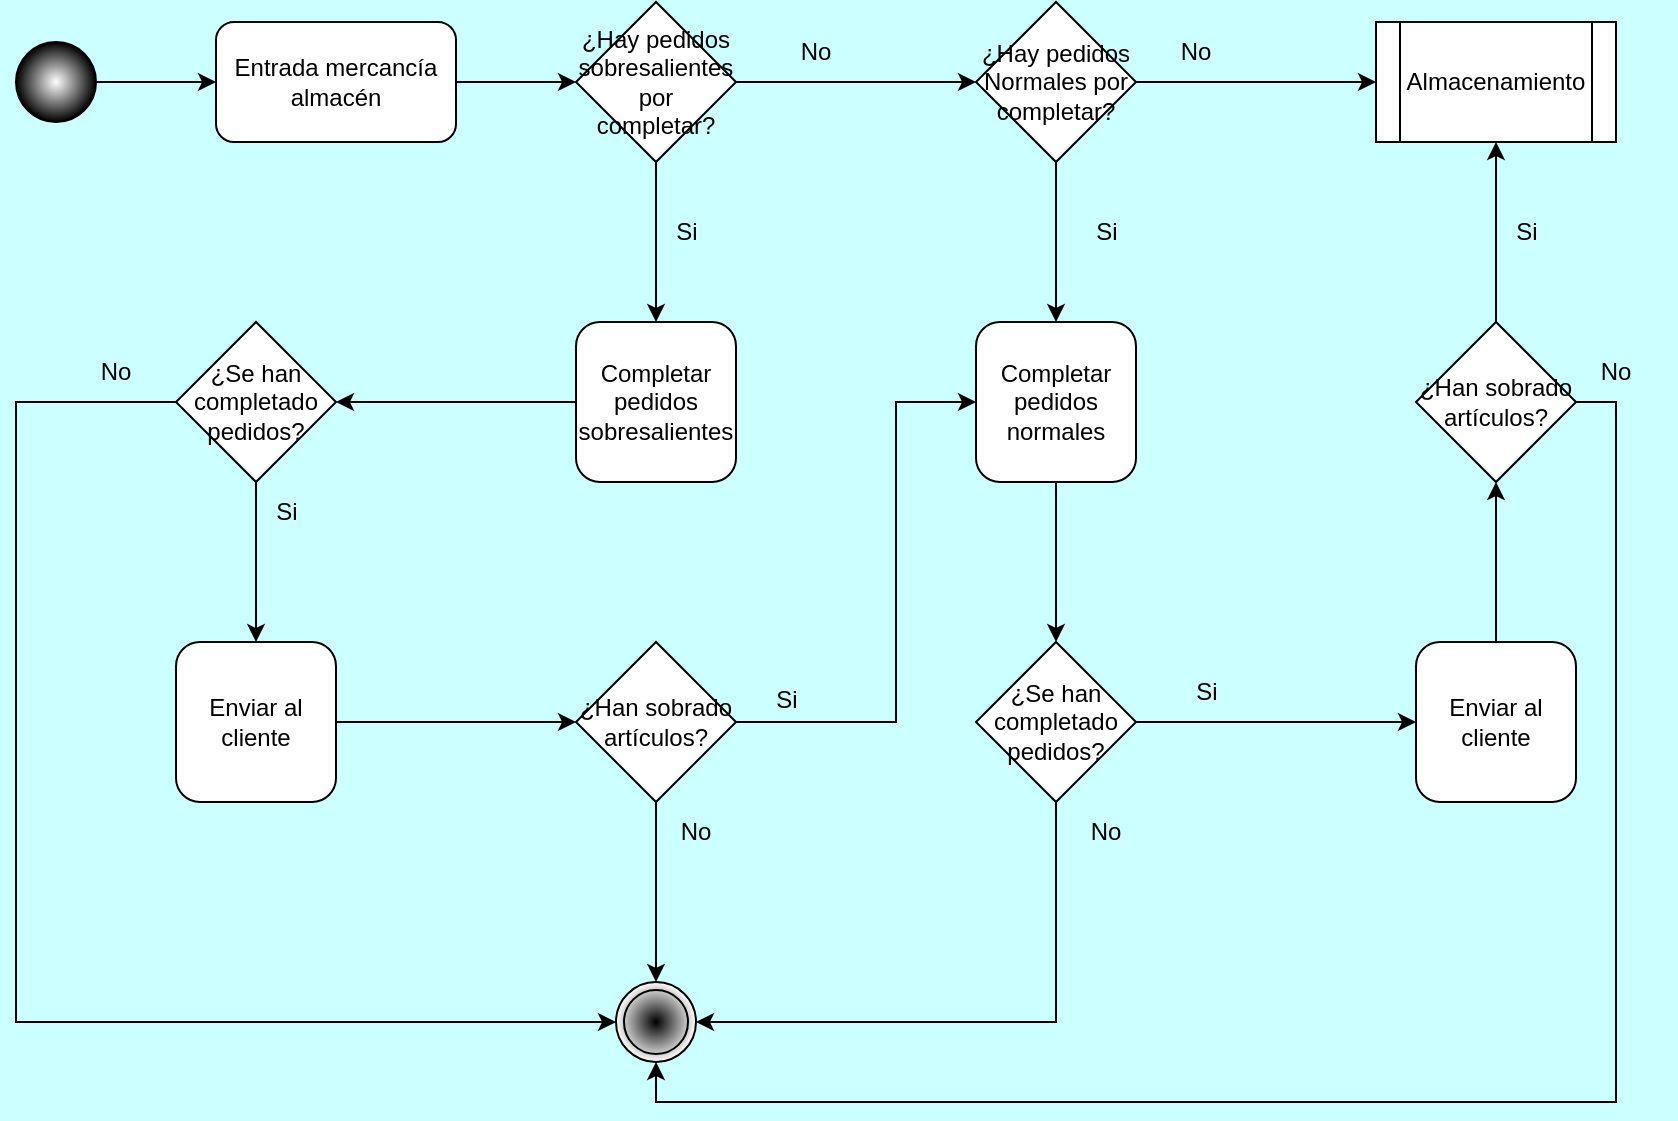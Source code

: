 <mxfile version="23.1.5" type="device">
  <diagram name="Página-1" id="Rganr19uKsDzd_jjGSZs">
    <mxGraphModel dx="1748" dy="882" grid="1" gridSize="10" guides="1" tooltips="1" connect="1" arrows="1" fold="1" page="1" pageScale="1" pageWidth="1169" pageHeight="827" background="#CCFFFF" math="0" shadow="0">
      <root>
        <mxCell id="0" />
        <mxCell id="1" parent="0" />
        <mxCell id="RUCjFSHT4EMNl13ghefK-5" style="edgeStyle=orthogonalEdgeStyle;rounded=0;orthogonalLoop=1;jettySize=auto;html=1;exitX=1;exitY=0.5;exitDx=0;exitDy=0;entryX=0;entryY=0.5;entryDx=0;entryDy=0;" parent="1" source="KhnNNgycjfnA8WjDQx8Y-1" target="RUCjFSHT4EMNl13ghefK-2" edge="1">
          <mxGeometry relative="1" as="geometry" />
        </mxCell>
        <mxCell id="KhnNNgycjfnA8WjDQx8Y-1" value="Entrada mercancía almacén" style="rounded=1;whiteSpace=wrap;html=1;" parent="1" vertex="1">
          <mxGeometry x="340" y="90" width="120" height="60" as="geometry" />
        </mxCell>
        <mxCell id="RUCjFSHT4EMNl13ghefK-1" style="edgeStyle=orthogonalEdgeStyle;rounded=0;orthogonalLoop=1;jettySize=auto;html=1;exitX=1;exitY=0.5;exitDx=0;exitDy=0;" parent="1" source="KhnNNgycjfnA8WjDQx8Y-6" target="KhnNNgycjfnA8WjDQx8Y-1" edge="1">
          <mxGeometry relative="1" as="geometry" />
        </mxCell>
        <mxCell id="KhnNNgycjfnA8WjDQx8Y-6" value="" style="ellipse;whiteSpace=wrap;html=1;aspect=fixed;fillColor=#FFFFFF;fillStyle=auto;gradientColor=#000000;gradientDirection=radial;" parent="1" vertex="1">
          <mxGeometry x="240" y="100" width="40" height="40" as="geometry" />
        </mxCell>
        <mxCell id="KhnNNgycjfnA8WjDQx8Y-18" value="" style="ellipse;shape=doubleEllipse;whiteSpace=wrap;html=1;aspect=fixed;gradientColor=#FFFFFF;gradientDirection=radial;fillColor=#000000;" parent="1" vertex="1">
          <mxGeometry x="540" y="570" width="40" height="40" as="geometry" />
        </mxCell>
        <mxCell id="8gqbpLLkER0GLrXkm65x-8" value="No" style="text;html=1;strokeColor=none;fillColor=none;align=center;verticalAlign=middle;whiteSpace=wrap;rounded=0;" parent="1" vertex="1">
          <mxGeometry x="1010" y="250" width="60" height="30" as="geometry" />
        </mxCell>
        <mxCell id="8gqbpLLkER0GLrXkm65x-9" value="Si" style="text;html=1;align=center;verticalAlign=middle;resizable=0;points=[];autosize=1;strokeColor=none;fillColor=none;" parent="1" vertex="1">
          <mxGeometry x="980" y="180" width="30" height="30" as="geometry" />
        </mxCell>
        <mxCell id="RUCjFSHT4EMNl13ghefK-6" style="edgeStyle=orthogonalEdgeStyle;rounded=0;orthogonalLoop=1;jettySize=auto;html=1;exitX=1;exitY=0.5;exitDx=0;exitDy=0;entryX=0;entryY=0.5;entryDx=0;entryDy=0;" parent="1" source="RUCjFSHT4EMNl13ghefK-2" target="RUCjFSHT4EMNl13ghefK-3" edge="1">
          <mxGeometry relative="1" as="geometry" />
        </mxCell>
        <mxCell id="RUCjFSHT4EMNl13ghefK-13" style="edgeStyle=orthogonalEdgeStyle;rounded=0;orthogonalLoop=1;jettySize=auto;html=1;exitX=0.5;exitY=1;exitDx=0;exitDy=0;" parent="1" source="RUCjFSHT4EMNl13ghefK-2" target="RUCjFSHT4EMNl13ghefK-10" edge="1">
          <mxGeometry relative="1" as="geometry" />
        </mxCell>
        <mxCell id="RUCjFSHT4EMNl13ghefK-2" value="¿Hay pedidos sobresalientes por completar?" style="rhombus;whiteSpace=wrap;html=1;" parent="1" vertex="1">
          <mxGeometry x="520" y="80" width="80" height="80" as="geometry" />
        </mxCell>
        <mxCell id="RUCjFSHT4EMNl13ghefK-7" style="edgeStyle=orthogonalEdgeStyle;rounded=0;orthogonalLoop=1;jettySize=auto;html=1;exitX=1;exitY=0.5;exitDx=0;exitDy=0;entryX=0;entryY=0.5;entryDx=0;entryDy=0;" parent="1" source="RUCjFSHT4EMNl13ghefK-3" target="RUCjFSHT4EMNl13ghefK-4" edge="1">
          <mxGeometry relative="1" as="geometry" />
        </mxCell>
        <mxCell id="RUCjFSHT4EMNl13ghefK-14" style="edgeStyle=orthogonalEdgeStyle;rounded=0;orthogonalLoop=1;jettySize=auto;html=1;exitX=0.5;exitY=1;exitDx=0;exitDy=0;entryX=0.5;entryY=0;entryDx=0;entryDy=0;" parent="1" source="RUCjFSHT4EMNl13ghefK-3" target="RUCjFSHT4EMNl13ghefK-12" edge="1">
          <mxGeometry relative="1" as="geometry" />
        </mxCell>
        <mxCell id="RUCjFSHT4EMNl13ghefK-3" value="¿Hay pedidos Normales por completar?" style="rhombus;whiteSpace=wrap;html=1;" parent="1" vertex="1">
          <mxGeometry x="720" y="80" width="80" height="80" as="geometry" />
        </mxCell>
        <mxCell id="RUCjFSHT4EMNl13ghefK-4" value="Almacenamiento" style="shape=process;whiteSpace=wrap;html=1;backgroundOutline=1;" parent="1" vertex="1">
          <mxGeometry x="920" y="90" width="120" height="60" as="geometry" />
        </mxCell>
        <mxCell id="RUCjFSHT4EMNl13ghefK-8" value="No" style="text;html=1;strokeColor=none;fillColor=none;align=center;verticalAlign=middle;whiteSpace=wrap;rounded=0;" parent="1" vertex="1">
          <mxGeometry x="610" y="90" width="60" height="30" as="geometry" />
        </mxCell>
        <mxCell id="RUCjFSHT4EMNl13ghefK-9" value="No" style="text;html=1;strokeColor=none;fillColor=none;align=center;verticalAlign=middle;whiteSpace=wrap;rounded=0;" parent="1" vertex="1">
          <mxGeometry x="800" y="90" width="60" height="30" as="geometry" />
        </mxCell>
        <mxCell id="RUCjFSHT4EMNl13ghefK-19" style="edgeStyle=orthogonalEdgeStyle;rounded=0;orthogonalLoop=1;jettySize=auto;html=1;exitX=0;exitY=0.5;exitDx=0;exitDy=0;" parent="1" source="RUCjFSHT4EMNl13ghefK-10" target="RUCjFSHT4EMNl13ghefK-18" edge="1">
          <mxGeometry relative="1" as="geometry" />
        </mxCell>
        <mxCell id="RUCjFSHT4EMNl13ghefK-10" value="&lt;div&gt;Completar &lt;br&gt;&lt;/div&gt;&lt;div&gt;pedidos&lt;br&gt;&lt;/div&gt;&lt;div&gt;sobresalientes&lt;br&gt;&lt;/div&gt;" style="rounded=1;whiteSpace=wrap;html=1;" parent="1" vertex="1">
          <mxGeometry x="520" y="240" width="80" height="80" as="geometry" />
        </mxCell>
        <mxCell id="RUCjFSHT4EMNl13ghefK-32" style="edgeStyle=orthogonalEdgeStyle;rounded=0;orthogonalLoop=1;jettySize=auto;html=1;exitX=0.5;exitY=1;exitDx=0;exitDy=0;entryX=0.5;entryY=0;entryDx=0;entryDy=0;" parent="1" source="RUCjFSHT4EMNl13ghefK-12" target="RUCjFSHT4EMNl13ghefK-30" edge="1">
          <mxGeometry relative="1" as="geometry" />
        </mxCell>
        <mxCell id="RUCjFSHT4EMNl13ghefK-12" value="&lt;div&gt;Completar &lt;br&gt;&lt;/div&gt;&lt;div&gt;pedidos&lt;br&gt;&lt;/div&gt;&lt;div&gt;normales&lt;br&gt;&lt;/div&gt;" style="rounded=1;whiteSpace=wrap;html=1;" parent="1" vertex="1">
          <mxGeometry x="720" y="240" width="80" height="80" as="geometry" />
        </mxCell>
        <mxCell id="RUCjFSHT4EMNl13ghefK-15" value="Si" style="text;html=1;align=center;verticalAlign=middle;resizable=0;points=[];autosize=1;strokeColor=none;fillColor=none;" parent="1" vertex="1">
          <mxGeometry x="560" y="180" width="30" height="30" as="geometry" />
        </mxCell>
        <mxCell id="RUCjFSHT4EMNl13ghefK-16" value="Si" style="text;html=1;align=center;verticalAlign=middle;resizable=0;points=[];autosize=1;strokeColor=none;fillColor=none;" parent="1" vertex="1">
          <mxGeometry x="770" y="180" width="30" height="30" as="geometry" />
        </mxCell>
        <mxCell id="RUCjFSHT4EMNl13ghefK-26" style="edgeStyle=orthogonalEdgeStyle;rounded=0;orthogonalLoop=1;jettySize=auto;html=1;exitX=1;exitY=0.5;exitDx=0;exitDy=0;entryX=0;entryY=0.5;entryDx=0;entryDy=0;" parent="1" source="RUCjFSHT4EMNl13ghefK-17" target="RUCjFSHT4EMNl13ghefK-12" edge="1">
          <mxGeometry relative="1" as="geometry">
            <Array as="points">
              <mxPoint x="680" y="440" />
              <mxPoint x="680" y="280" />
            </Array>
          </mxGeometry>
        </mxCell>
        <mxCell id="WKEdwMgiGcLzSGEARF3O-4" style="edgeStyle=orthogonalEdgeStyle;rounded=0;orthogonalLoop=1;jettySize=auto;html=1;exitX=0.5;exitY=1;exitDx=0;exitDy=0;entryX=0.5;entryY=0;entryDx=0;entryDy=0;" edge="1" parent="1" source="RUCjFSHT4EMNl13ghefK-17" target="KhnNNgycjfnA8WjDQx8Y-18">
          <mxGeometry relative="1" as="geometry" />
        </mxCell>
        <mxCell id="RUCjFSHT4EMNl13ghefK-17" value="¿Han sobrado artículos?" style="rhombus;whiteSpace=wrap;html=1;" parent="1" vertex="1">
          <mxGeometry x="520" y="400" width="80" height="80" as="geometry" />
        </mxCell>
        <mxCell id="RUCjFSHT4EMNl13ghefK-21" style="edgeStyle=orthogonalEdgeStyle;rounded=0;orthogonalLoop=1;jettySize=auto;html=1;exitX=0.5;exitY=1;exitDx=0;exitDy=0;" parent="1" source="RUCjFSHT4EMNl13ghefK-18" target="RUCjFSHT4EMNl13ghefK-20" edge="1">
          <mxGeometry relative="1" as="geometry" />
        </mxCell>
        <mxCell id="RUCjFSHT4EMNl13ghefK-22" style="edgeStyle=orthogonalEdgeStyle;rounded=0;orthogonalLoop=1;jettySize=auto;html=1;exitX=0;exitY=0.5;exitDx=0;exitDy=0;entryX=0;entryY=0.5;entryDx=0;entryDy=0;" parent="1" source="RUCjFSHT4EMNl13ghefK-18" target="KhnNNgycjfnA8WjDQx8Y-18" edge="1">
          <mxGeometry relative="1" as="geometry">
            <mxPoint x="190" y="510" as="targetPoint" />
            <Array as="points">
              <mxPoint x="240" y="280" />
              <mxPoint x="240" y="590" />
            </Array>
          </mxGeometry>
        </mxCell>
        <mxCell id="RUCjFSHT4EMNl13ghefK-18" value="¿Se han completado pedidos?" style="rhombus;whiteSpace=wrap;html=1;" parent="1" vertex="1">
          <mxGeometry x="320" y="240" width="80" height="80" as="geometry" />
        </mxCell>
        <mxCell id="RUCjFSHT4EMNl13ghefK-23" style="edgeStyle=orthogonalEdgeStyle;rounded=0;orthogonalLoop=1;jettySize=auto;html=1;exitX=1;exitY=0.5;exitDx=0;exitDy=0;entryX=0;entryY=0.5;entryDx=0;entryDy=0;" parent="1" source="RUCjFSHT4EMNl13ghefK-20" target="RUCjFSHT4EMNl13ghefK-17" edge="1">
          <mxGeometry relative="1" as="geometry" />
        </mxCell>
        <mxCell id="RUCjFSHT4EMNl13ghefK-20" value="Enviar al cliente" style="rounded=1;whiteSpace=wrap;html=1;" parent="1" vertex="1">
          <mxGeometry x="320" y="400" width="80" height="80" as="geometry" />
        </mxCell>
        <mxCell id="RUCjFSHT4EMNl13ghefK-24" value="No" style="text;html=1;strokeColor=none;fillColor=none;align=center;verticalAlign=middle;whiteSpace=wrap;rounded=0;" parent="1" vertex="1">
          <mxGeometry x="260" y="250" width="60" height="30" as="geometry" />
        </mxCell>
        <mxCell id="RUCjFSHT4EMNl13ghefK-25" value="Si" style="text;html=1;align=center;verticalAlign=middle;resizable=0;points=[];autosize=1;strokeColor=none;fillColor=none;" parent="1" vertex="1">
          <mxGeometry x="360" y="320" width="30" height="30" as="geometry" />
        </mxCell>
        <mxCell id="RUCjFSHT4EMNl13ghefK-28" value="Si" style="text;html=1;align=center;verticalAlign=middle;resizable=0;points=[];autosize=1;strokeColor=none;fillColor=none;" parent="1" vertex="1">
          <mxGeometry x="610" y="414" width="30" height="30" as="geometry" />
        </mxCell>
        <mxCell id="RUCjFSHT4EMNl13ghefK-29" value="No" style="text;html=1;strokeColor=none;fillColor=none;align=center;verticalAlign=middle;whiteSpace=wrap;rounded=0;" parent="1" vertex="1">
          <mxGeometry x="550" y="480" width="60" height="30" as="geometry" />
        </mxCell>
        <mxCell id="RUCjFSHT4EMNl13ghefK-34" style="edgeStyle=orthogonalEdgeStyle;rounded=0;orthogonalLoop=1;jettySize=auto;html=1;exitX=1;exitY=0.5;exitDx=0;exitDy=0;" parent="1" source="RUCjFSHT4EMNl13ghefK-30" target="RUCjFSHT4EMNl13ghefK-33" edge="1">
          <mxGeometry relative="1" as="geometry" />
        </mxCell>
        <mxCell id="WKEdwMgiGcLzSGEARF3O-5" style="edgeStyle=orthogonalEdgeStyle;rounded=0;orthogonalLoop=1;jettySize=auto;html=1;exitX=0.5;exitY=1;exitDx=0;exitDy=0;entryX=1;entryY=0.5;entryDx=0;entryDy=0;" edge="1" parent="1" source="RUCjFSHT4EMNl13ghefK-30" target="KhnNNgycjfnA8WjDQx8Y-18">
          <mxGeometry relative="1" as="geometry" />
        </mxCell>
        <mxCell id="RUCjFSHT4EMNl13ghefK-30" value="¿Se han completado pedidos?" style="rhombus;whiteSpace=wrap;html=1;" parent="1" vertex="1">
          <mxGeometry x="720" y="400" width="80" height="80" as="geometry" />
        </mxCell>
        <mxCell id="RUCjFSHT4EMNl13ghefK-40" style="edgeStyle=orthogonalEdgeStyle;rounded=0;orthogonalLoop=1;jettySize=auto;html=1;entryX=0.5;entryY=1;entryDx=0;entryDy=0;" parent="1" source="RUCjFSHT4EMNl13ghefK-33" target="RUCjFSHT4EMNl13ghefK-39" edge="1">
          <mxGeometry relative="1" as="geometry" />
        </mxCell>
        <mxCell id="RUCjFSHT4EMNl13ghefK-33" value="Enviar al cliente" style="rounded=1;whiteSpace=wrap;html=1;" parent="1" vertex="1">
          <mxGeometry x="940" y="400" width="80" height="80" as="geometry" />
        </mxCell>
        <mxCell id="RUCjFSHT4EMNl13ghefK-37" value="No" style="text;html=1;strokeColor=none;fillColor=none;align=center;verticalAlign=middle;whiteSpace=wrap;rounded=0;" parent="1" vertex="1">
          <mxGeometry x="755" y="480" width="60" height="30" as="geometry" />
        </mxCell>
        <mxCell id="RUCjFSHT4EMNl13ghefK-38" value="Si" style="text;html=1;align=center;verticalAlign=middle;resizable=0;points=[];autosize=1;strokeColor=none;fillColor=none;" parent="1" vertex="1">
          <mxGeometry x="820" y="410" width="30" height="30" as="geometry" />
        </mxCell>
        <mxCell id="RUCjFSHT4EMNl13ghefK-41" style="edgeStyle=orthogonalEdgeStyle;rounded=0;orthogonalLoop=1;jettySize=auto;html=1;exitX=0.5;exitY=0;exitDx=0;exitDy=0;entryX=0.5;entryY=1;entryDx=0;entryDy=0;" parent="1" source="RUCjFSHT4EMNl13ghefK-39" target="RUCjFSHT4EMNl13ghefK-4" edge="1">
          <mxGeometry relative="1" as="geometry" />
        </mxCell>
        <mxCell id="WKEdwMgiGcLzSGEARF3O-7" style="edgeStyle=orthogonalEdgeStyle;rounded=0;orthogonalLoop=1;jettySize=auto;html=1;exitX=1;exitY=0.5;exitDx=0;exitDy=0;entryX=0.5;entryY=1;entryDx=0;entryDy=0;" edge="1" parent="1" source="RUCjFSHT4EMNl13ghefK-39" target="KhnNNgycjfnA8WjDQx8Y-18">
          <mxGeometry relative="1" as="geometry" />
        </mxCell>
        <mxCell id="RUCjFSHT4EMNl13ghefK-39" value="¿Han sobrado artículos?" style="rhombus;whiteSpace=wrap;html=1;" parent="1" vertex="1">
          <mxGeometry x="940" y="240" width="80" height="80" as="geometry" />
        </mxCell>
      </root>
    </mxGraphModel>
  </diagram>
</mxfile>
